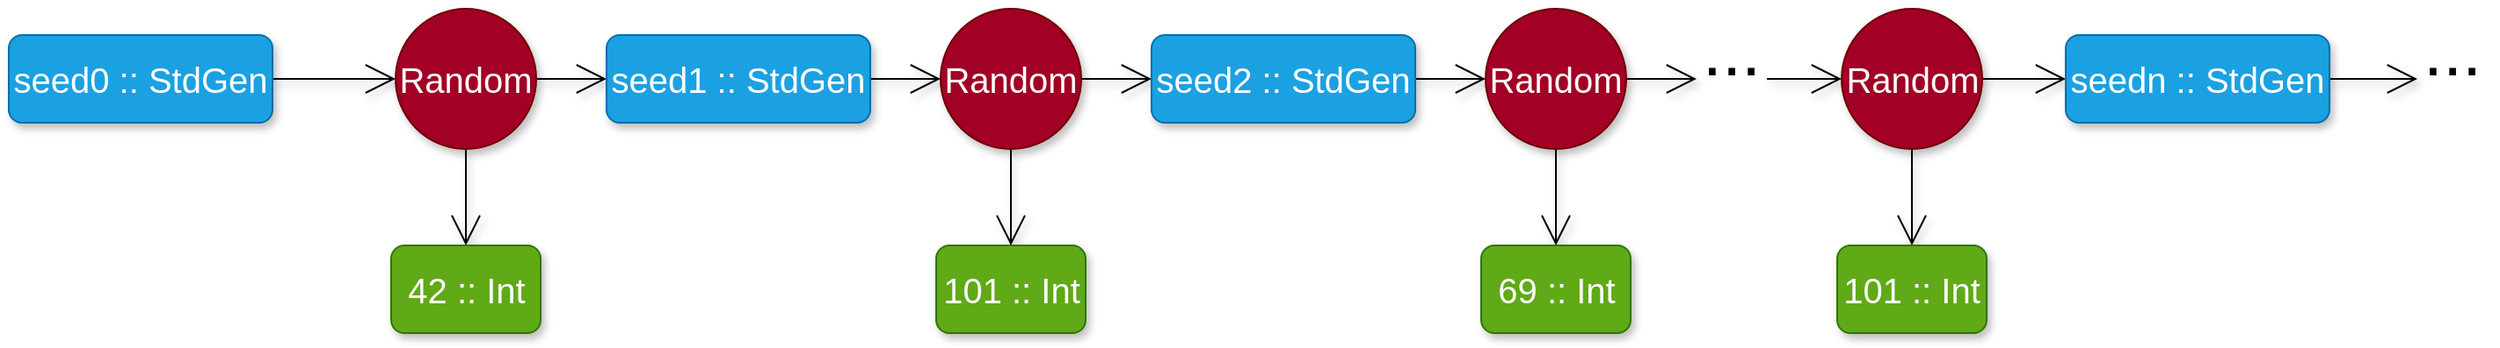 <mxfile>
    <diagram id="BbrQFrBF6_RhZ6frkV5N" name="Page-1">
        <mxGraphModel dx="1779" dy="1641" grid="1" gridSize="10" guides="1" tooltips="1" connect="1" arrows="1" fold="1" page="1" pageScale="1" pageWidth="850" pageHeight="1100" math="0" shadow="0">
            <root>
                <mxCell id="0"/>
                <mxCell id="1" parent="0"/>
                <mxCell id="7" style="edgeStyle=none;html=1;exitX=1;exitY=0.5;exitDx=0;exitDy=0;entryX=0;entryY=0.5;entryDx=0;entryDy=0;fontSize=20;endArrow=open;endFill=0;endSize=15;shadow=1;" edge="1" parent="1" source="2" target="4">
                    <mxGeometry relative="1" as="geometry"/>
                </mxCell>
                <mxCell id="2" value="&lt;font style=&quot;font-size: 20px&quot;&gt;seed0 :: StdGen&lt;/font&gt;" style="rounded=1;whiteSpace=wrap;html=1;shadow=1;fillColor=#1ba1e2;strokeColor=#006EAF;fontColor=#ffffff;" vertex="1" parent="1">
                    <mxGeometry x="10" y="25" width="150" height="50" as="geometry"/>
                </mxCell>
                <mxCell id="6" style="edgeStyle=none;html=1;exitX=0.5;exitY=1;exitDx=0;exitDy=0;entryX=0.5;entryY=0;entryDx=0;entryDy=0;fontSize=20;endArrow=open;endFill=0;endSize=15;shadow=1;" edge="1" parent="1" source="4" target="5">
                    <mxGeometry relative="1" as="geometry"/>
                </mxCell>
                <mxCell id="9" style="edgeStyle=none;html=1;exitX=1;exitY=0.5;exitDx=0;exitDy=0;entryX=0;entryY=0.5;entryDx=0;entryDy=0;fontSize=20;endArrow=open;endFill=0;endSize=15;shadow=1;" edge="1" parent="1" source="4" target="8">
                    <mxGeometry relative="1" as="geometry"/>
                </mxCell>
                <mxCell id="4" value="Random" style="ellipse;whiteSpace=wrap;html=1;aspect=fixed;fontSize=20;shadow=1;fillColor=#a20025;strokeColor=#6F0000;fontColor=#ffffff;" vertex="1" parent="1">
                    <mxGeometry x="230" y="10" width="80" height="80" as="geometry"/>
                </mxCell>
                <mxCell id="5" value="&lt;font style=&quot;font-size: 20px&quot;&gt;42 :: Int&lt;/font&gt;" style="rounded=1;whiteSpace=wrap;html=1;shadow=1;fillColor=#60a917;strokeColor=#2D7600;fontColor=#ffffff;" vertex="1" parent="1">
                    <mxGeometry x="227.5" y="145" width="85" height="50" as="geometry"/>
                </mxCell>
                <mxCell id="11" style="edgeStyle=none;html=1;exitX=1;exitY=0.5;exitDx=0;exitDy=0;entryX=0;entryY=0.5;entryDx=0;entryDy=0;fontSize=20;endArrow=open;endFill=0;endSize=15;shadow=1;" edge="1" parent="1" source="8" target="10">
                    <mxGeometry relative="1" as="geometry"/>
                </mxCell>
                <mxCell id="8" value="&lt;font style=&quot;font-size: 20px&quot;&gt;seed1 :: StdGen&lt;/font&gt;" style="rounded=1;whiteSpace=wrap;html=1;shadow=1;fillColor=#1ba1e2;strokeColor=#006EAF;fontColor=#ffffff;" vertex="1" parent="1">
                    <mxGeometry x="350" y="25" width="150" height="50" as="geometry"/>
                </mxCell>
                <mxCell id="13" style="edgeStyle=none;html=1;exitX=0.5;exitY=1;exitDx=0;exitDy=0;entryX=0.5;entryY=0;entryDx=0;entryDy=0;fontSize=20;endArrow=open;endFill=0;endSize=15;shadow=1;" edge="1" parent="1" source="10" target="12">
                    <mxGeometry relative="1" as="geometry"/>
                </mxCell>
                <mxCell id="15" style="edgeStyle=none;html=1;entryX=0;entryY=0.5;entryDx=0;entryDy=0;fontSize=40;endArrow=open;endFill=0;endSize=15;exitX=1;exitY=0.5;exitDx=0;exitDy=0;shadow=1;" edge="1" parent="1" source="27" target="14">
                    <mxGeometry relative="1" as="geometry">
                        <mxPoint x="1200" y="-150" as="sourcePoint"/>
                    </mxGeometry>
                </mxCell>
                <mxCell id="29" style="edgeStyle=none;html=1;exitX=1;exitY=0.5;exitDx=0;exitDy=0;entryX=0;entryY=0.5;entryDx=0;entryDy=0;fontSize=40;endArrow=open;endFill=0;endSize=15;shadow=1;" edge="1" parent="1" source="10" target="25">
                    <mxGeometry relative="1" as="geometry"/>
                </mxCell>
                <mxCell id="10" value="Random" style="ellipse;whiteSpace=wrap;html=1;aspect=fixed;fontSize=20;shadow=1;fillColor=#a20025;strokeColor=#6F0000;fontColor=#ffffff;" vertex="1" parent="1">
                    <mxGeometry x="540" y="10" width="80" height="80" as="geometry"/>
                </mxCell>
                <mxCell id="12" value="&lt;font style=&quot;font-size: 20px&quot;&gt;101 :: Int&lt;/font&gt;" style="rounded=1;whiteSpace=wrap;html=1;shadow=1;fillColor=#60a917;strokeColor=#2D7600;fontColor=#ffffff;" vertex="1" parent="1">
                    <mxGeometry x="537.5" y="145" width="85" height="50" as="geometry"/>
                </mxCell>
                <mxCell id="17" style="edgeStyle=none;html=1;exitX=1;exitY=0.5;exitDx=0;exitDy=0;entryX=0;entryY=0.5;entryDx=0;entryDy=0;fontSize=40;endArrow=open;endFill=0;endSize=15;shadow=1;" edge="1" parent="1" source="14" target="16">
                    <mxGeometry relative="1" as="geometry"/>
                </mxCell>
                <mxCell id="14" value="..." style="text;html=1;strokeColor=none;fillColor=none;align=center;verticalAlign=bottom;whiteSpace=wrap;rounded=0;fontSize=40;shadow=1;" vertex="1" parent="1">
                    <mxGeometry x="970" y="40" width="40" height="20" as="geometry"/>
                </mxCell>
                <mxCell id="19" style="edgeStyle=none;html=1;exitX=0.5;exitY=1;exitDx=0;exitDy=0;entryX=0.5;entryY=0;entryDx=0;entryDy=0;fontSize=40;endArrow=open;endFill=0;endSize=15;shadow=1;" edge="1" parent="1" source="16" target="18">
                    <mxGeometry relative="1" as="geometry"/>
                </mxCell>
                <mxCell id="21" style="edgeStyle=none;html=1;exitX=1;exitY=0.5;exitDx=0;exitDy=0;entryX=0;entryY=0.5;entryDx=0;entryDy=0;fontSize=40;endArrow=open;endFill=0;endSize=15;shadow=1;" edge="1" parent="1" source="16" target="20">
                    <mxGeometry relative="1" as="geometry"/>
                </mxCell>
                <mxCell id="16" value="Random" style="ellipse;whiteSpace=wrap;html=1;aspect=fixed;fontSize=20;shadow=1;fillColor=#a20025;strokeColor=#6F0000;fontColor=#ffffff;" vertex="1" parent="1">
                    <mxGeometry x="1052.5" y="10" width="80" height="80" as="geometry"/>
                </mxCell>
                <mxCell id="18" value="&lt;font style=&quot;font-size: 20px&quot;&gt;101 :: Int&lt;/font&gt;" style="rounded=1;whiteSpace=wrap;html=1;shadow=1;fillColor=#60a917;strokeColor=#2D7600;fontColor=#ffffff;" vertex="1" parent="1">
                    <mxGeometry x="1050" y="145" width="85" height="50" as="geometry"/>
                </mxCell>
                <mxCell id="22" style="edgeStyle=none;html=1;exitX=1;exitY=0.5;exitDx=0;exitDy=0;fontSize=40;endArrow=open;endFill=0;endSize=15;entryX=0;entryY=0.5;entryDx=0;entryDy=0;shadow=1;" edge="1" parent="1" source="20" target="23">
                    <mxGeometry relative="1" as="geometry">
                        <mxPoint x="1380" y="50" as="targetPoint"/>
                    </mxGeometry>
                </mxCell>
                <mxCell id="20" value="&lt;font style=&quot;font-size: 20px&quot;&gt;seedn :: StdGen&lt;/font&gt;" style="rounded=1;whiteSpace=wrap;html=1;shadow=1;fillColor=#1ba1e2;strokeColor=#006EAF;fontColor=#ffffff;" vertex="1" parent="1">
                    <mxGeometry x="1180" y="25" width="150" height="50" as="geometry"/>
                </mxCell>
                <mxCell id="23" value="..." style="text;html=1;strokeColor=none;fillColor=none;align=center;verticalAlign=bottom;whiteSpace=wrap;rounded=0;fontSize=40;shadow=1;" vertex="1" parent="1">
                    <mxGeometry x="1380" y="40" width="40" height="20" as="geometry"/>
                </mxCell>
                <mxCell id="24" style="edgeStyle=none;html=1;exitX=1;exitY=0.5;exitDx=0;exitDy=0;entryX=0;entryY=0.5;entryDx=0;entryDy=0;fontSize=20;endArrow=open;endFill=0;endSize=15;shadow=1;" edge="1" parent="1" source="25" target="27">
                    <mxGeometry relative="1" as="geometry"/>
                </mxCell>
                <mxCell id="25" value="&lt;font style=&quot;font-size: 20px&quot;&gt;seed2 :: StdGen&lt;/font&gt;" style="rounded=1;whiteSpace=wrap;html=1;shadow=1;fillColor=#1ba1e2;strokeColor=#006EAF;fontColor=#ffffff;" vertex="1" parent="1">
                    <mxGeometry x="660" y="25" width="150" height="50" as="geometry"/>
                </mxCell>
                <mxCell id="26" style="edgeStyle=none;html=1;exitX=0.5;exitY=1;exitDx=0;exitDy=0;entryX=0.5;entryY=0;entryDx=0;entryDy=0;fontSize=20;endArrow=open;endFill=0;endSize=15;shadow=1;" edge="1" parent="1" source="27" target="28">
                    <mxGeometry relative="1" as="geometry"/>
                </mxCell>
                <mxCell id="27" value="Random" style="ellipse;whiteSpace=wrap;html=1;aspect=fixed;fontSize=20;shadow=1;fillColor=#a20025;strokeColor=#6F0000;fontColor=#ffffff;" vertex="1" parent="1">
                    <mxGeometry x="850" y="10" width="80" height="80" as="geometry"/>
                </mxCell>
                <mxCell id="28" value="&lt;font style=&quot;font-size: 20px&quot;&gt;69 :: Int&lt;/font&gt;" style="rounded=1;whiteSpace=wrap;html=1;shadow=1;fillColor=#60a917;strokeColor=#2D7600;fontColor=#ffffff;" vertex="1" parent="1">
                    <mxGeometry x="847.5" y="145" width="85" height="50" as="geometry"/>
                </mxCell>
            </root>
        </mxGraphModel>
    </diagram>
</mxfile>